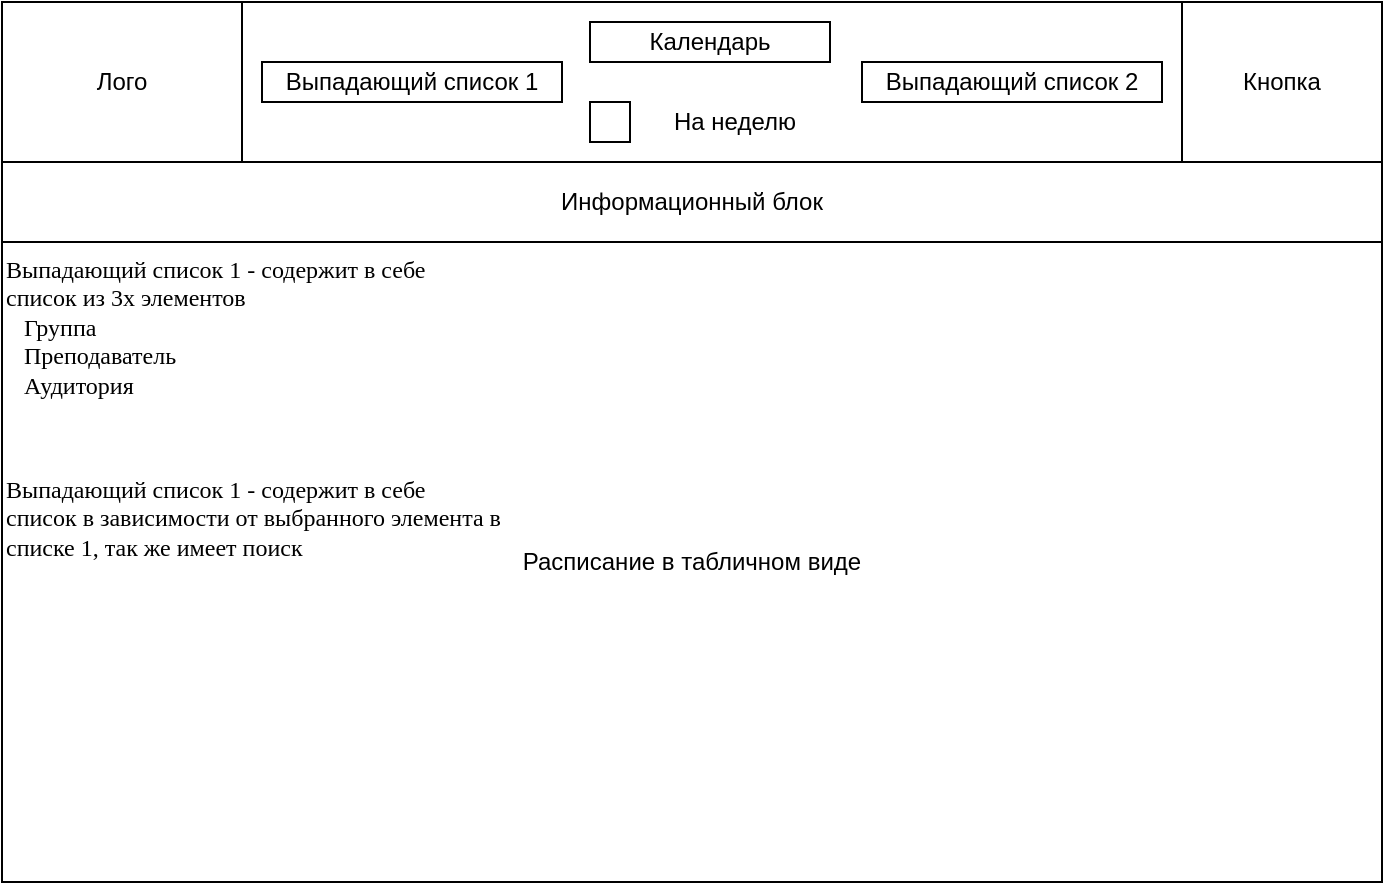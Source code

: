<mxfile version="14.4.3" type="github" pages="2">
  <diagram id="linqNHa92_TRaNN0h1lS" name="on pc">
    <mxGraphModel dx="868" dy="492" grid="1" gridSize="10" guides="1" tooltips="1" connect="1" arrows="1" fold="1" page="1" pageScale="1" pageWidth="827" pageHeight="1169" math="0" shadow="0">
      <root>
        <mxCell id="0" />
        <mxCell id="1" parent="0" />
        <mxCell id="W5-_9eIKYJfFVJfn1Ai--1" value="" style="rounded=0;whiteSpace=wrap;html=1;" vertex="1" parent="1">
          <mxGeometry width="690" height="440" as="geometry" />
        </mxCell>
        <mxCell id="W5-_9eIKYJfFVJfn1Ai--2" value="" style="rounded=0;whiteSpace=wrap;html=1;" vertex="1" parent="1">
          <mxGeometry width="690" height="80" as="geometry" />
        </mxCell>
        <mxCell id="W5-_9eIKYJfFVJfn1Ai--3" value="Лого" style="rounded=0;whiteSpace=wrap;html=1;" vertex="1" parent="1">
          <mxGeometry width="120" height="80" as="geometry" />
        </mxCell>
        <mxCell id="W5-_9eIKYJfFVJfn1Ai--4" value="Выпадающий список 1" style="rounded=0;whiteSpace=wrap;html=1;" vertex="1" parent="1">
          <mxGeometry x="130" y="30" width="150" height="20" as="geometry" />
        </mxCell>
        <mxCell id="W5-_9eIKYJfFVJfn1Ai--5" value="Календарь" style="rounded=0;whiteSpace=wrap;html=1;" vertex="1" parent="1">
          <mxGeometry x="294" y="10" width="120" height="20" as="geometry" />
        </mxCell>
        <mxCell id="W5-_9eIKYJfFVJfn1Ai--6" value="" style="rounded=0;whiteSpace=wrap;html=1;" vertex="1" parent="1">
          <mxGeometry x="294" y="50" width="20" height="20" as="geometry" />
        </mxCell>
        <mxCell id="W5-_9eIKYJfFVJfn1Ai--7" value="На неделю" style="text;html=1;strokeColor=none;fillColor=none;align=center;verticalAlign=middle;whiteSpace=wrap;rounded=0;" vertex="1" parent="1">
          <mxGeometry x="319" y="50" width="95" height="20" as="geometry" />
        </mxCell>
        <mxCell id="W5-_9eIKYJfFVJfn1Ai--10" value="Выпадающий список 2" style="rounded=0;whiteSpace=wrap;html=1;" vertex="1" parent="1">
          <mxGeometry x="430" y="30" width="150" height="20" as="geometry" />
        </mxCell>
        <mxCell id="W5-_9eIKYJfFVJfn1Ai--11" value="Кнопка" style="rounded=0;whiteSpace=wrap;html=1;" vertex="1" parent="1">
          <mxGeometry x="590" width="100" height="80" as="geometry" />
        </mxCell>
        <mxCell id="W5-_9eIKYJfFVJfn1Ai--12" value="Информационный блок" style="rounded=0;whiteSpace=wrap;html=1;" vertex="1" parent="1">
          <mxGeometry y="80" width="690" height="40" as="geometry" />
        </mxCell>
        <mxCell id="W5-_9eIKYJfFVJfn1Ai--13" value="Расписание в табличном виде" style="rounded=0;whiteSpace=wrap;html=1;" vertex="1" parent="1">
          <mxGeometry y="120" width="690" height="320" as="geometry" />
        </mxCell>
        <mxCell id="W5-_9eIKYJfFVJfn1Ai--14" value="Выпадающий список 1 - содержит в себе список из 3х элементов&lt;br&gt;&amp;nbsp; &amp;nbsp;Группа&lt;br&gt;&amp;nbsp; &amp;nbsp;Преподаватель&lt;br&gt;&amp;nbsp; &amp;nbsp;Аудитория" style="text;html=1;strokeColor=none;fillColor=none;align=left;verticalAlign=top;whiteSpace=wrap;rounded=0;fontFamily=Tahoma;" vertex="1" parent="1">
          <mxGeometry y="120" width="250" height="110" as="geometry" />
        </mxCell>
        <mxCell id="W5-_9eIKYJfFVJfn1Ai--15" value="Выпадающий список 1 - содержит в себе список в зависимости от выбранного элемента в списке 1, так же имеет поиск" style="text;html=1;strokeColor=none;fillColor=none;align=left;verticalAlign=top;whiteSpace=wrap;rounded=0;fontFamily=Tahoma;" vertex="1" parent="1">
          <mxGeometry y="230" width="250" height="60" as="geometry" />
        </mxCell>
      </root>
    </mxGraphModel>
  </diagram>
  <diagram id="jec_sY9TTsrLaWTyN4YW" name="on mobile">
    <mxGraphModel dx="868" dy="492" grid="1" gridSize="10" guides="1" tooltips="1" connect="1" arrows="1" fold="1" page="1" pageScale="1" pageWidth="827" pageHeight="1169" math="0" shadow="0">
      <root>
        <mxCell id="t55Tz2SjxI_tjefm9iV7-0" />
        <mxCell id="t55Tz2SjxI_tjefm9iV7-1" parent="t55Tz2SjxI_tjefm9iV7-0" />
        <mxCell id="t55Tz2SjxI_tjefm9iV7-3" value="" style="rounded=0;whiteSpace=wrap;html=1;fontFamily=Tahoma;align=left;" vertex="1" parent="t55Tz2SjxI_tjefm9iV7-1">
          <mxGeometry width="360" height="560" as="geometry" />
        </mxCell>
        <mxCell id="t55Tz2SjxI_tjefm9iV7-4" value="" style="rounded=0;whiteSpace=wrap;html=1;fontFamily=Tahoma;align=left;" vertex="1" parent="t55Tz2SjxI_tjefm9iV7-1">
          <mxGeometry width="360" height="60" as="geometry" />
        </mxCell>
        <mxCell id="t55Tz2SjxI_tjefm9iV7-5" value="logo" style="rounded=0;whiteSpace=wrap;html=1;fontFamily=Tahoma;align=center;" vertex="1" parent="t55Tz2SjxI_tjefm9iV7-1">
          <mxGeometry width="70" height="60" as="geometry" />
        </mxCell>
        <mxCell id="t55Tz2SjxI_tjefm9iV7-7" value="Menu" style="rounded=0;whiteSpace=wrap;html=1;fontFamily=Tahoma;align=center;labelBackgroundColor=none;fillColor=#999999;" vertex="1" parent="t55Tz2SjxI_tjefm9iV7-1">
          <mxGeometry x="290" width="70" height="60" as="geometry" />
        </mxCell>
        <mxCell id="t55Tz2SjxI_tjefm9iV7-9" value="" style="rounded=0;whiteSpace=wrap;html=1;labelBackgroundColor=none;fillColor=#999999;fontFamily=Tahoma;align=center;" vertex="1" parent="t55Tz2SjxI_tjefm9iV7-1">
          <mxGeometry y="60" width="360" height="230" as="geometry" />
        </mxCell>
        <mxCell id="kyBcrNddv_UVnx6H7jFa-0" value="Выпадающий список 1" style="rounded=0;whiteSpace=wrap;html=1;" vertex="1" parent="t55Tz2SjxI_tjefm9iV7-1">
          <mxGeometry x="70" y="90" width="150" height="20" as="geometry" />
        </mxCell>
        <mxCell id="kyBcrNddv_UVnx6H7jFa-1" value="Календарь" style="rounded=0;whiteSpace=wrap;html=1;" vertex="1" parent="t55Tz2SjxI_tjefm9iV7-1">
          <mxGeometry x="70" y="130" width="120" height="20" as="geometry" />
        </mxCell>
        <mxCell id="kyBcrNddv_UVnx6H7jFa-4" value="Выпадающий список 2" style="rounded=0;whiteSpace=wrap;html=1;" vertex="1" parent="t55Tz2SjxI_tjefm9iV7-1">
          <mxGeometry x="70" y="200" width="150" height="20" as="geometry" />
        </mxCell>
        <mxCell id="kyBcrNddv_UVnx6H7jFa-5" value="Кнопка" style="rounded=0;whiteSpace=wrap;html=1;" vertex="1" parent="t55Tz2SjxI_tjefm9iV7-1">
          <mxGeometry x="20" y="230" width="330" height="50" as="geometry" />
        </mxCell>
        <mxCell id="kyBcrNddv_UVnx6H7jFa-6" value="" style="group" vertex="1" connectable="0" parent="t55Tz2SjxI_tjefm9iV7-1">
          <mxGeometry x="70" y="160" width="120" height="20" as="geometry" />
        </mxCell>
        <mxCell id="kyBcrNddv_UVnx6H7jFa-2" value="" style="rounded=0;whiteSpace=wrap;html=1;" vertex="1" parent="kyBcrNddv_UVnx6H7jFa-6">
          <mxGeometry width="20" height="20" as="geometry" />
        </mxCell>
        <mxCell id="kyBcrNddv_UVnx6H7jFa-3" value="На неделю" style="text;html=1;strokeColor=none;fillColor=none;align=center;verticalAlign=middle;whiteSpace=wrap;rounded=0;" vertex="1" parent="kyBcrNddv_UVnx6H7jFa-6">
          <mxGeometry x="25" width="95" height="20" as="geometry" />
        </mxCell>
        <mxCell id="CpRG6dJ3ZRcEQ7oQK57y-0" value="Информационный блок" style="rounded=0;whiteSpace=wrap;html=1;" vertex="1" parent="t55Tz2SjxI_tjefm9iV7-1">
          <mxGeometry y="290" width="360" height="40" as="geometry" />
        </mxCell>
        <mxCell id="tD3MIw445cXOU_CP6bQa-0" value="Расписание в табличном виде" style="rounded=0;whiteSpace=wrap;html=1;" vertex="1" parent="t55Tz2SjxI_tjefm9iV7-1">
          <mxGeometry y="330" width="360" height="320" as="geometry" />
        </mxCell>
      </root>
    </mxGraphModel>
  </diagram>
</mxfile>
